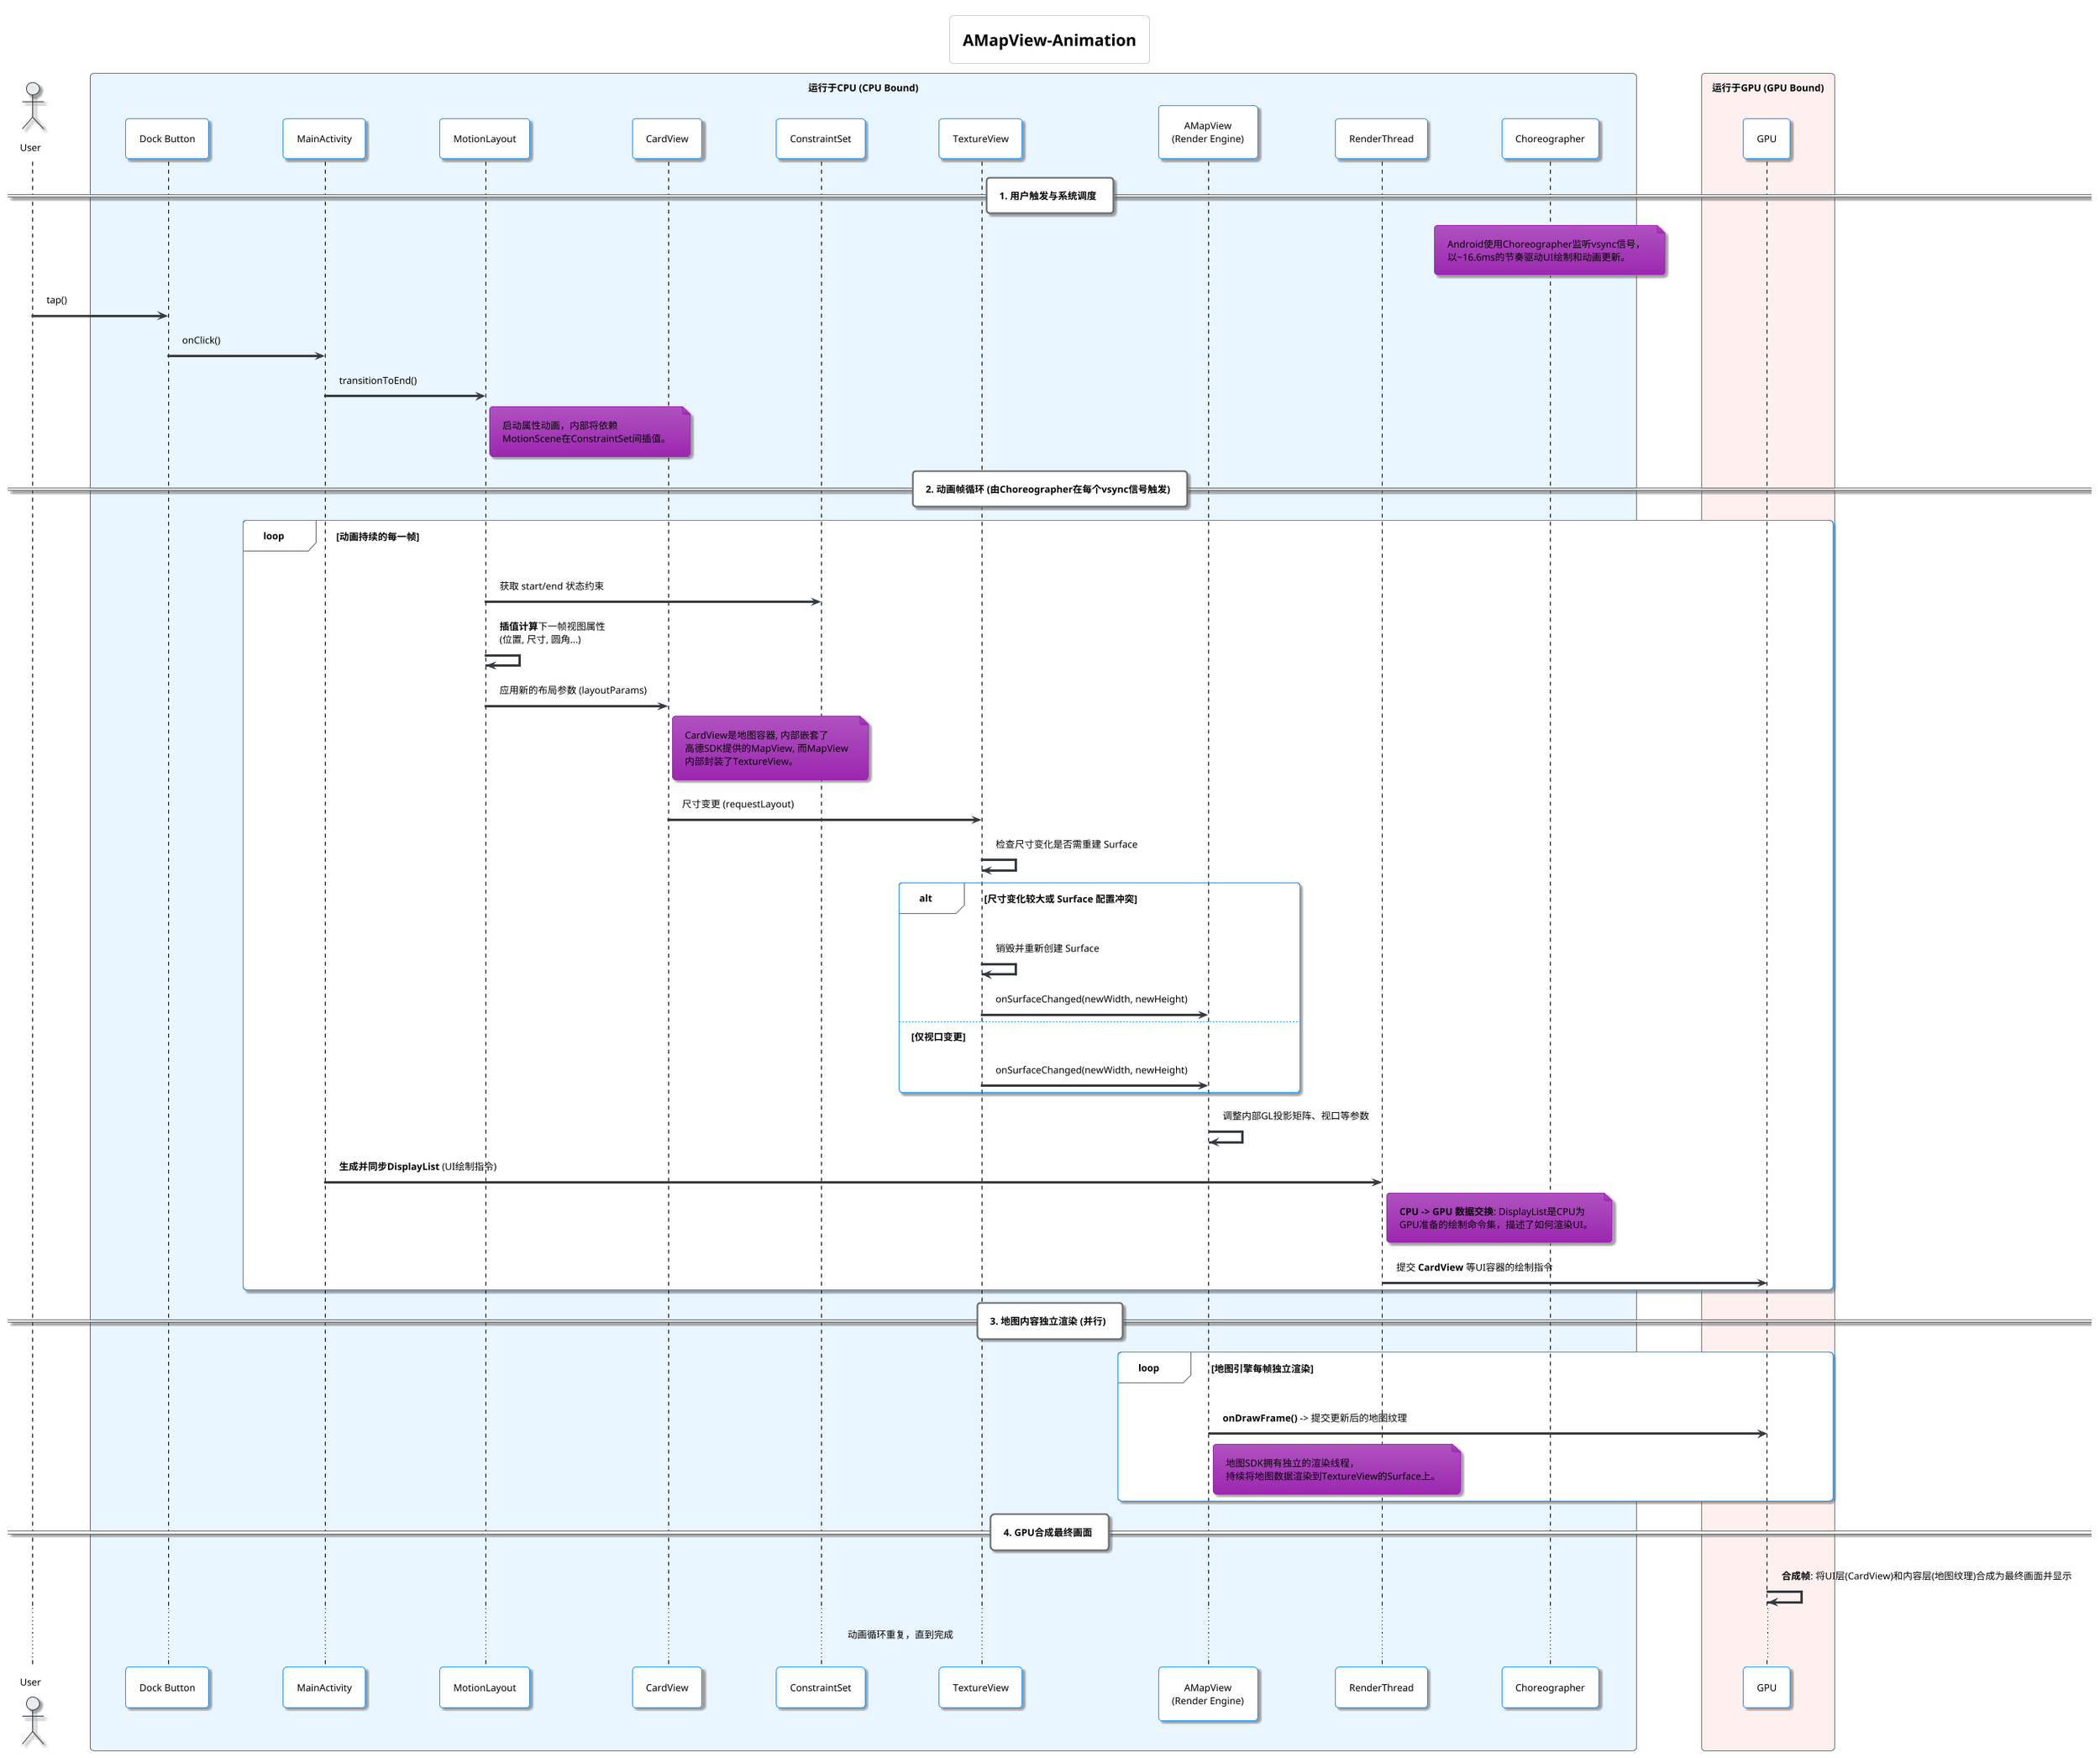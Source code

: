 @startuml
!theme materia
skinparam defaultFontColor #000000
skinparam sequence {
    ParticipantBackgroundColor #FFFFFF
    LifeLineBorderColor #000000
    LifeLineBackgroundColor #F8F9FA
    ArrowColor #343A40
    ActorBorderColor #343A40
    ActorBackgroundColor #E9ECEF
    NoteBackgroundColor #FFFBE5
    NoteBorderColor #C4B59D
}
title AMapView-Animation

actor "User" as User

box "运行于CPU (CPU Bound)" #E9F5FF
    participant "Dock Button" as Button
    participant "MainActivity" as Activity
    participant "MotionLayout" as ML
    participant "CardView" as CV
    participant "ConstraintSet" as CS
    participant "TextureView" as TV
    participant "AMapView\n(Render Engine)" as Gaode
    participant "RenderThread" as RT
    participant "Choreographer" as Choreographer
end box

box "运行于GPU (GPU Bound)" #FFF0F0
    participant "GPU" as GPU
end box

== 1. 用户触发与系统调度 ==
note over Choreographer
  Android使用Choreographer监听vsync信号，
  以~16.6ms的节奏驱动UI绘制和动画更新。
end note

User -> Button : tap()
Button -> Activity : onClick()
Activity -> ML : transitionToEnd()
note right of ML
  启动属性动画，内部将依赖
  MotionScene在ConstraintSet间插值。
end note

== 2. 动画帧循环 (由Choreographer在每个vsync信号触发) ==
loop 动画持续的每一帧
    ML -> CS : 获取 start/end 状态约束
    ML -> ML : **插值计算**下一帧视图属性\n(位置, 尺寸, 圆角...)
    ML -> CV : 应用新的布局参数 (layoutParams)
    note right of CV
      CardView是地图容器, 内部嵌套了
      高德SDK提供的MapView, 而MapView
      内部封装了TextureView。
    end note

    CV -> TV : 尺寸变更 (requestLayout)
    TV -> TV : 检查尺寸变化是否需重建 Surface
    alt 尺寸变化较大或 Surface 配置冲突
        TV -> TV : 销毁并重新创建 Surface
        TV -> Gaode : onSurfaceChanged(newWidth, newHeight)
    else 仅视口变更
        TV -> Gaode : onSurfaceChanged(newWidth, newHeight)
    end

    Gaode -> Gaode : 调整内部GL投影矩阵、视口等参数
    
    Activity -> RT : **生成并同步DisplayList** (UI绘制指令)
    note right of RT
      **CPU -> GPU 数据交换**: DisplayList是CPU为
      GPU准备的绘制命令集，描述了如何渲染UI。
    end note

    RT -> GPU : 提交 **CardView** 等UI容器的绘制指令
end

== 3. 地图内容独立渲染 (并行) ==
loop 地图引擎每帧独立渲染
    Gaode -> GPU : **onDrawFrame()** -> 提交更新后的地图纹理
    note right of Gaode
      地图SDK拥有独立的渲染线程，
      持续将地图数据渲染到TextureView的Surface上。
    end note
end

== 4. GPU合成最终画面 ==
GPU -> GPU : **合成帧**: 将UI层(CardView)和内容层(地图纹理)合成为最终画面并显示
... 动画循环重复，直到完成 ...
@enduml
